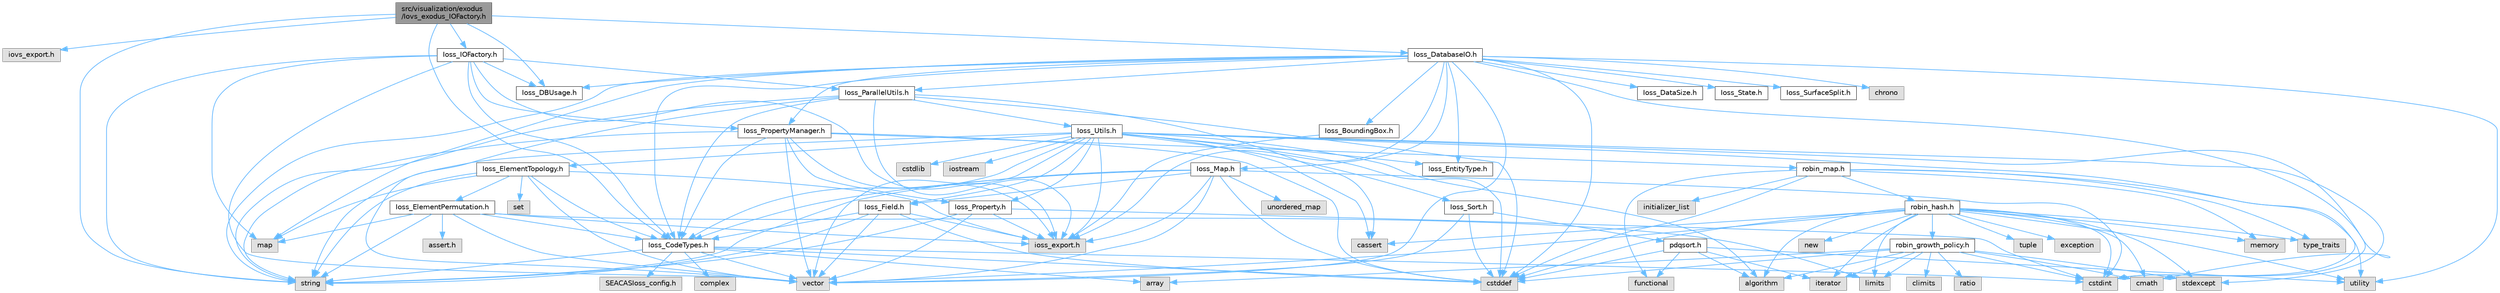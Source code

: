 digraph "src/visualization/exodus/Iovs_exodus_IOFactory.h"
{
 // INTERACTIVE_SVG=YES
 // LATEX_PDF_SIZE
  bgcolor="transparent";
  edge [fontname=Helvetica,fontsize=10,labelfontname=Helvetica,labelfontsize=10];
  node [fontname=Helvetica,fontsize=10,shape=box,height=0.2,width=0.4];
  Node1 [id="Node000001",label="src/visualization/exodus\l/Iovs_exodus_IOFactory.h",height=0.2,width=0.4,color="gray40", fillcolor="grey60", style="filled", fontcolor="black",tooltip=" "];
  Node1 -> Node2 [id="edge1_Node000001_Node000002",color="steelblue1",style="solid",tooltip=" "];
  Node2 [id="Node000002",label="iovs_export.h",height=0.2,width=0.4,color="grey60", fillcolor="#E0E0E0", style="filled",tooltip=" "];
  Node1 -> Node3 [id="edge2_Node000001_Node000003",color="steelblue1",style="solid",tooltip=" "];
  Node3 [id="Node000003",label="Ioss_DatabaseIO.h",height=0.2,width=0.4,color="grey40", fillcolor="white", style="filled",URL="$Ioss__DatabaseIO_8h.html",tooltip=" "];
  Node3 -> Node4 [id="edge3_Node000003_Node000004",color="steelblue1",style="solid",tooltip=" "];
  Node4 [id="Node000004",label="ioss_export.h",height=0.2,width=0.4,color="grey60", fillcolor="#E0E0E0", style="filled",tooltip=" "];
  Node3 -> Node5 [id="edge4_Node000003_Node000005",color="steelblue1",style="solid",tooltip=" "];
  Node5 [id="Node000005",label="Ioss_BoundingBox.h",height=0.2,width=0.4,color="grey40", fillcolor="white", style="filled",URL="$Ioss__BoundingBox_8h.html",tooltip=" "];
  Node5 -> Node4 [id="edge5_Node000005_Node000004",color="steelblue1",style="solid",tooltip=" "];
  Node3 -> Node6 [id="edge6_Node000003_Node000006",color="steelblue1",style="solid",tooltip=" "];
  Node6 [id="Node000006",label="Ioss_CodeTypes.h",height=0.2,width=0.4,color="grey40", fillcolor="white", style="filled",URL="$Ioss__CodeTypes_8h.html",tooltip=" "];
  Node6 -> Node7 [id="edge7_Node000006_Node000007",color="steelblue1",style="solid",tooltip=" "];
  Node7 [id="Node000007",label="array",height=0.2,width=0.4,color="grey60", fillcolor="#E0E0E0", style="filled",tooltip=" "];
  Node6 -> Node8 [id="edge8_Node000006_Node000008",color="steelblue1",style="solid",tooltip=" "];
  Node8 [id="Node000008",label="cstddef",height=0.2,width=0.4,color="grey60", fillcolor="#E0E0E0", style="filled",tooltip=" "];
  Node6 -> Node9 [id="edge9_Node000006_Node000009",color="steelblue1",style="solid",tooltip=" "];
  Node9 [id="Node000009",label="cstdint",height=0.2,width=0.4,color="grey60", fillcolor="#E0E0E0", style="filled",tooltip=" "];
  Node6 -> Node10 [id="edge10_Node000006_Node000010",color="steelblue1",style="solid",tooltip=" "];
  Node10 [id="Node000010",label="string",height=0.2,width=0.4,color="grey60", fillcolor="#E0E0E0", style="filled",tooltip=" "];
  Node6 -> Node11 [id="edge11_Node000006_Node000011",color="steelblue1",style="solid",tooltip=" "];
  Node11 [id="Node000011",label="vector",height=0.2,width=0.4,color="grey60", fillcolor="#E0E0E0", style="filled",tooltip=" "];
  Node6 -> Node12 [id="edge12_Node000006_Node000012",color="steelblue1",style="solid",tooltip=" "];
  Node12 [id="Node000012",label="SEACASIoss_config.h",height=0.2,width=0.4,color="grey60", fillcolor="#E0E0E0", style="filled",tooltip=" "];
  Node6 -> Node13 [id="edge13_Node000006_Node000013",color="steelblue1",style="solid",tooltip=" "];
  Node13 [id="Node000013",label="complex",height=0.2,width=0.4,color="grey60", fillcolor="#E0E0E0", style="filled",tooltip=" "];
  Node3 -> Node14 [id="edge14_Node000003_Node000014",color="steelblue1",style="solid",tooltip=" "];
  Node14 [id="Node000014",label="Ioss_DBUsage.h",height=0.2,width=0.4,color="grey40", fillcolor="white", style="filled",URL="$Ioss__DBUsage_8h.html",tooltip=" "];
  Node3 -> Node15 [id="edge15_Node000003_Node000015",color="steelblue1",style="solid",tooltip=" "];
  Node15 [id="Node000015",label="Ioss_DataSize.h",height=0.2,width=0.4,color="grey40", fillcolor="white", style="filled",URL="$Ioss__DataSize_8h.html",tooltip=" "];
  Node3 -> Node16 [id="edge16_Node000003_Node000016",color="steelblue1",style="solid",tooltip=" "];
  Node16 [id="Node000016",label="Ioss_EntityType.h",height=0.2,width=0.4,color="grey40", fillcolor="white", style="filled",URL="$Ioss__EntityType_8h.html",tooltip=" "];
  Node3 -> Node17 [id="edge17_Node000003_Node000017",color="steelblue1",style="solid",tooltip=" "];
  Node17 [id="Node000017",label="Ioss_Map.h",height=0.2,width=0.4,color="grey40", fillcolor="white", style="filled",URL="$Ioss__Map_8h.html",tooltip=" "];
  Node17 -> Node4 [id="edge18_Node000017_Node000004",color="steelblue1",style="solid",tooltip=" "];
  Node17 -> Node6 [id="edge19_Node000017_Node000006",color="steelblue1",style="solid",tooltip=" "];
  Node17 -> Node18 [id="edge20_Node000017_Node000018",color="steelblue1",style="solid",tooltip=" "];
  Node18 [id="Node000018",label="Ioss_Field.h",height=0.2,width=0.4,color="grey40", fillcolor="white", style="filled",URL="$Ioss__Field_8h.html",tooltip=" "];
  Node18 -> Node4 [id="edge21_Node000018_Node000004",color="steelblue1",style="solid",tooltip=" "];
  Node18 -> Node6 [id="edge22_Node000018_Node000006",color="steelblue1",style="solid",tooltip=" "];
  Node18 -> Node8 [id="edge23_Node000018_Node000008",color="steelblue1",style="solid",tooltip=" "];
  Node18 -> Node10 [id="edge24_Node000018_Node000010",color="steelblue1",style="solid",tooltip=" "];
  Node18 -> Node11 [id="edge25_Node000018_Node000011",color="steelblue1",style="solid",tooltip=" "];
  Node17 -> Node8 [id="edge26_Node000017_Node000008",color="steelblue1",style="solid",tooltip=" "];
  Node17 -> Node9 [id="edge27_Node000017_Node000009",color="steelblue1",style="solid",tooltip=" "];
  Node17 -> Node10 [id="edge28_Node000017_Node000010",color="steelblue1",style="solid",tooltip=" "];
  Node17 -> Node11 [id="edge29_Node000017_Node000011",color="steelblue1",style="solid",tooltip=" "];
  Node17 -> Node19 [id="edge30_Node000017_Node000019",color="steelblue1",style="solid",tooltip=" "];
  Node19 [id="Node000019",label="unordered_map",height=0.2,width=0.4,color="grey60", fillcolor="#E0E0E0", style="filled",tooltip=" "];
  Node3 -> Node20 [id="edge31_Node000003_Node000020",color="steelblue1",style="solid",tooltip=" "];
  Node20 [id="Node000020",label="Ioss_ParallelUtils.h",height=0.2,width=0.4,color="grey40", fillcolor="white", style="filled",URL="$Ioss__ParallelUtils_8h.html",tooltip=" "];
  Node20 -> Node4 [id="edge32_Node000020_Node000004",color="steelblue1",style="solid",tooltip=" "];
  Node20 -> Node6 [id="edge33_Node000020_Node000006",color="steelblue1",style="solid",tooltip=" "];
  Node20 -> Node21 [id="edge34_Node000020_Node000021",color="steelblue1",style="solid",tooltip=" "];
  Node21 [id="Node000021",label="Ioss_Utils.h",height=0.2,width=0.4,color="grey40", fillcolor="white", style="filled",URL="$Ioss__Utils_8h.html",tooltip=" "];
  Node21 -> Node4 [id="edge35_Node000021_Node000004",color="steelblue1",style="solid",tooltip=" "];
  Node21 -> Node6 [id="edge36_Node000021_Node000006",color="steelblue1",style="solid",tooltip=" "];
  Node21 -> Node22 [id="edge37_Node000021_Node000022",color="steelblue1",style="solid",tooltip=" "];
  Node22 [id="Node000022",label="Ioss_ElementTopology.h",height=0.2,width=0.4,color="grey40", fillcolor="white", style="filled",URL="$Ioss__ElementTopology_8h.html",tooltip=" "];
  Node22 -> Node4 [id="edge38_Node000022_Node000004",color="steelblue1",style="solid",tooltip=" "];
  Node22 -> Node6 [id="edge39_Node000022_Node000006",color="steelblue1",style="solid",tooltip=" "];
  Node22 -> Node23 [id="edge40_Node000022_Node000023",color="steelblue1",style="solid",tooltip=" "];
  Node23 [id="Node000023",label="Ioss_ElementPermutation.h",height=0.2,width=0.4,color="grey40", fillcolor="white", style="filled",URL="$Ioss__ElementPermutation_8h.html",tooltip=" "];
  Node23 -> Node4 [id="edge41_Node000023_Node000004",color="steelblue1",style="solid",tooltip=" "];
  Node23 -> Node6 [id="edge42_Node000023_Node000006",color="steelblue1",style="solid",tooltip=" "];
  Node23 -> Node24 [id="edge43_Node000023_Node000024",color="steelblue1",style="solid",tooltip=" "];
  Node24 [id="Node000024",label="assert.h",height=0.2,width=0.4,color="grey60", fillcolor="#E0E0E0", style="filled",tooltip=" "];
  Node23 -> Node25 [id="edge44_Node000023_Node000025",color="steelblue1",style="solid",tooltip=" "];
  Node25 [id="Node000025",label="limits",height=0.2,width=0.4,color="grey60", fillcolor="#E0E0E0", style="filled",tooltip=" "];
  Node23 -> Node26 [id="edge45_Node000023_Node000026",color="steelblue1",style="solid",tooltip=" "];
  Node26 [id="Node000026",label="map",height=0.2,width=0.4,color="grey60", fillcolor="#E0E0E0", style="filled",tooltip=" "];
  Node23 -> Node10 [id="edge46_Node000023_Node000010",color="steelblue1",style="solid",tooltip=" "];
  Node23 -> Node11 [id="edge47_Node000023_Node000011",color="steelblue1",style="solid",tooltip=" "];
  Node22 -> Node26 [id="edge48_Node000022_Node000026",color="steelblue1",style="solid",tooltip=" "];
  Node22 -> Node27 [id="edge49_Node000022_Node000027",color="steelblue1",style="solid",tooltip=" "];
  Node27 [id="Node000027",label="set",height=0.2,width=0.4,color="grey60", fillcolor="#E0E0E0", style="filled",tooltip=" "];
  Node22 -> Node10 [id="edge50_Node000022_Node000010",color="steelblue1",style="solid",tooltip=" "];
  Node22 -> Node11 [id="edge51_Node000022_Node000011",color="steelblue1",style="solid",tooltip=" "];
  Node21 -> Node16 [id="edge52_Node000021_Node000016",color="steelblue1",style="solid",tooltip=" "];
  Node21 -> Node18 [id="edge53_Node000021_Node000018",color="steelblue1",style="solid",tooltip=" "];
  Node21 -> Node28 [id="edge54_Node000021_Node000028",color="steelblue1",style="solid",tooltip=" "];
  Node28 [id="Node000028",label="Ioss_Property.h",height=0.2,width=0.4,color="grey40", fillcolor="white", style="filled",URL="$Ioss__Property_8h.html",tooltip=" "];
  Node28 -> Node4 [id="edge55_Node000028_Node000004",color="steelblue1",style="solid",tooltip=" "];
  Node28 -> Node9 [id="edge56_Node000028_Node000009",color="steelblue1",style="solid",tooltip=" "];
  Node28 -> Node10 [id="edge57_Node000028_Node000010",color="steelblue1",style="solid",tooltip=" "];
  Node28 -> Node11 [id="edge58_Node000028_Node000011",color="steelblue1",style="solid",tooltip=" "];
  Node21 -> Node29 [id="edge59_Node000021_Node000029",color="steelblue1",style="solid",tooltip=" "];
  Node29 [id="Node000029",label="Ioss_Sort.h",height=0.2,width=0.4,color="grey40", fillcolor="white", style="filled",URL="$Ioss__Sort_8h.html",tooltip=" "];
  Node29 -> Node30 [id="edge60_Node000029_Node000030",color="steelblue1",style="solid",tooltip=" "];
  Node30 [id="Node000030",label="pdqsort.h",height=0.2,width=0.4,color="grey40", fillcolor="white", style="filled",URL="$pdqsort_8h.html",tooltip=" "];
  Node30 -> Node31 [id="edge61_Node000030_Node000031",color="steelblue1",style="solid",tooltip=" "];
  Node31 [id="Node000031",label="algorithm",height=0.2,width=0.4,color="grey60", fillcolor="#E0E0E0", style="filled",tooltip=" "];
  Node30 -> Node8 [id="edge62_Node000030_Node000008",color="steelblue1",style="solid",tooltip=" "];
  Node30 -> Node32 [id="edge63_Node000030_Node000032",color="steelblue1",style="solid",tooltip=" "];
  Node32 [id="Node000032",label="functional",height=0.2,width=0.4,color="grey60", fillcolor="#E0E0E0", style="filled",tooltip=" "];
  Node30 -> Node33 [id="edge64_Node000030_Node000033",color="steelblue1",style="solid",tooltip=" "];
  Node33 [id="Node000033",label="iterator",height=0.2,width=0.4,color="grey60", fillcolor="#E0E0E0", style="filled",tooltip=" "];
  Node30 -> Node34 [id="edge65_Node000030_Node000034",color="steelblue1",style="solid",tooltip=" "];
  Node34 [id="Node000034",label="utility",height=0.2,width=0.4,color="grey60", fillcolor="#E0E0E0", style="filled",tooltip=" "];
  Node29 -> Node8 [id="edge66_Node000029_Node000008",color="steelblue1",style="solid",tooltip=" "];
  Node29 -> Node11 [id="edge67_Node000029_Node000011",color="steelblue1",style="solid",tooltip=" "];
  Node21 -> Node31 [id="edge68_Node000021_Node000031",color="steelblue1",style="solid",tooltip=" "];
  Node21 -> Node35 [id="edge69_Node000021_Node000035",color="steelblue1",style="solid",tooltip=" "];
  Node35 [id="Node000035",label="cassert",height=0.2,width=0.4,color="grey60", fillcolor="#E0E0E0", style="filled",tooltip=" "];
  Node21 -> Node36 [id="edge70_Node000021_Node000036",color="steelblue1",style="solid",tooltip=" "];
  Node36 [id="Node000036",label="cmath",height=0.2,width=0.4,color="grey60", fillcolor="#E0E0E0", style="filled",tooltip=" "];
  Node21 -> Node8 [id="edge71_Node000021_Node000008",color="steelblue1",style="solid",tooltip=" "];
  Node21 -> Node9 [id="edge72_Node000021_Node000009",color="steelblue1",style="solid",tooltip=" "];
  Node21 -> Node37 [id="edge73_Node000021_Node000037",color="steelblue1",style="solid",tooltip=" "];
  Node37 [id="Node000037",label="cstdlib",height=0.2,width=0.4,color="grey60", fillcolor="#E0E0E0", style="filled",tooltip=" "];
  Node21 -> Node38 [id="edge74_Node000021_Node000038",color="steelblue1",style="solid",tooltip=" "];
  Node38 [id="Node000038",label="iostream",height=0.2,width=0.4,color="grey60", fillcolor="#E0E0E0", style="filled",tooltip=" "];
  Node21 -> Node39 [id="edge75_Node000021_Node000039",color="steelblue1",style="solid",tooltip=" "];
  Node39 [id="Node000039",label="stdexcept",height=0.2,width=0.4,color="grey60", fillcolor="#E0E0E0", style="filled",tooltip=" "];
  Node21 -> Node10 [id="edge76_Node000021_Node000010",color="steelblue1",style="solid",tooltip=" "];
  Node21 -> Node11 [id="edge77_Node000021_Node000011",color="steelblue1",style="solid",tooltip=" "];
  Node20 -> Node35 [id="edge78_Node000020_Node000035",color="steelblue1",style="solid",tooltip=" "];
  Node20 -> Node8 [id="edge79_Node000020_Node000008",color="steelblue1",style="solid",tooltip=" "];
  Node20 -> Node10 [id="edge80_Node000020_Node000010",color="steelblue1",style="solid",tooltip=" "];
  Node20 -> Node11 [id="edge81_Node000020_Node000011",color="steelblue1",style="solid",tooltip=" "];
  Node3 -> Node40 [id="edge82_Node000003_Node000040",color="steelblue1",style="solid",tooltip=" "];
  Node40 [id="Node000040",label="Ioss_PropertyManager.h",height=0.2,width=0.4,color="grey40", fillcolor="white", style="filled",URL="$Ioss__PropertyManager_8h.html",tooltip=" "];
  Node40 -> Node4 [id="edge83_Node000040_Node000004",color="steelblue1",style="solid",tooltip=" "];
  Node40 -> Node6 [id="edge84_Node000040_Node000006",color="steelblue1",style="solid",tooltip=" "];
  Node40 -> Node28 [id="edge85_Node000040_Node000028",color="steelblue1",style="solid",tooltip=" "];
  Node40 -> Node8 [id="edge86_Node000040_Node000008",color="steelblue1",style="solid",tooltip=" "];
  Node40 -> Node10 [id="edge87_Node000040_Node000010",color="steelblue1",style="solid",tooltip=" "];
  Node40 -> Node11 [id="edge88_Node000040_Node000011",color="steelblue1",style="solid",tooltip=" "];
  Node40 -> Node41 [id="edge89_Node000040_Node000041",color="steelblue1",style="solid",tooltip=" "];
  Node41 [id="Node000041",label="robin_map.h",height=0.2,width=0.4,color="grey40", fillcolor="white", style="filled",URL="$robin__map_8h.html",tooltip=" "];
  Node41 -> Node8 [id="edge90_Node000041_Node000008",color="steelblue1",style="solid",tooltip=" "];
  Node41 -> Node32 [id="edge91_Node000041_Node000032",color="steelblue1",style="solid",tooltip=" "];
  Node41 -> Node42 [id="edge92_Node000041_Node000042",color="steelblue1",style="solid",tooltip=" "];
  Node42 [id="Node000042",label="initializer_list",height=0.2,width=0.4,color="grey60", fillcolor="#E0E0E0", style="filled",tooltip=" "];
  Node41 -> Node43 [id="edge93_Node000041_Node000043",color="steelblue1",style="solid",tooltip=" "];
  Node43 [id="Node000043",label="memory",height=0.2,width=0.4,color="grey60", fillcolor="#E0E0E0", style="filled",tooltip=" "];
  Node41 -> Node44 [id="edge94_Node000041_Node000044",color="steelblue1",style="solid",tooltip=" "];
  Node44 [id="Node000044",label="type_traits",height=0.2,width=0.4,color="grey60", fillcolor="#E0E0E0", style="filled",tooltip=" "];
  Node41 -> Node34 [id="edge95_Node000041_Node000034",color="steelblue1",style="solid",tooltip=" "];
  Node41 -> Node45 [id="edge96_Node000041_Node000045",color="steelblue1",style="solid",tooltip=" "];
  Node45 [id="Node000045",label="robin_hash.h",height=0.2,width=0.4,color="grey40", fillcolor="white", style="filled",URL="$robin__hash_8h.html",tooltip=" "];
  Node45 -> Node31 [id="edge97_Node000045_Node000031",color="steelblue1",style="solid",tooltip=" "];
  Node45 -> Node35 [id="edge98_Node000045_Node000035",color="steelblue1",style="solid",tooltip=" "];
  Node45 -> Node36 [id="edge99_Node000045_Node000036",color="steelblue1",style="solid",tooltip=" "];
  Node45 -> Node8 [id="edge100_Node000045_Node000008",color="steelblue1",style="solid",tooltip=" "];
  Node45 -> Node9 [id="edge101_Node000045_Node000009",color="steelblue1",style="solid",tooltip=" "];
  Node45 -> Node46 [id="edge102_Node000045_Node000046",color="steelblue1",style="solid",tooltip=" "];
  Node46 [id="Node000046",label="exception",height=0.2,width=0.4,color="grey60", fillcolor="#E0E0E0", style="filled",tooltip=" "];
  Node45 -> Node33 [id="edge103_Node000045_Node000033",color="steelblue1",style="solid",tooltip=" "];
  Node45 -> Node25 [id="edge104_Node000045_Node000025",color="steelblue1",style="solid",tooltip=" "];
  Node45 -> Node43 [id="edge105_Node000045_Node000043",color="steelblue1",style="solid",tooltip=" "];
  Node45 -> Node47 [id="edge106_Node000045_Node000047",color="steelblue1",style="solid",tooltip=" "];
  Node47 [id="Node000047",label="new",height=0.2,width=0.4,color="grey60", fillcolor="#E0E0E0", style="filled",tooltip=" "];
  Node45 -> Node39 [id="edge107_Node000045_Node000039",color="steelblue1",style="solid",tooltip=" "];
  Node45 -> Node48 [id="edge108_Node000045_Node000048",color="steelblue1",style="solid",tooltip=" "];
  Node48 [id="Node000048",label="tuple",height=0.2,width=0.4,color="grey60", fillcolor="#E0E0E0", style="filled",tooltip=" "];
  Node45 -> Node44 [id="edge109_Node000045_Node000044",color="steelblue1",style="solid",tooltip=" "];
  Node45 -> Node34 [id="edge110_Node000045_Node000034",color="steelblue1",style="solid",tooltip=" "];
  Node45 -> Node11 [id="edge111_Node000045_Node000011",color="steelblue1",style="solid",tooltip=" "];
  Node45 -> Node49 [id="edge112_Node000045_Node000049",color="steelblue1",style="solid",tooltip=" "];
  Node49 [id="Node000049",label="robin_growth_policy.h",height=0.2,width=0.4,color="grey40", fillcolor="white", style="filled",URL="$robin__growth__policy_8h.html",tooltip=" "];
  Node49 -> Node31 [id="edge113_Node000049_Node000031",color="steelblue1",style="solid",tooltip=" "];
  Node49 -> Node7 [id="edge114_Node000049_Node000007",color="steelblue1",style="solid",tooltip=" "];
  Node49 -> Node50 [id="edge115_Node000049_Node000050",color="steelblue1",style="solid",tooltip=" "];
  Node50 [id="Node000050",label="climits",height=0.2,width=0.4,color="grey60", fillcolor="#E0E0E0", style="filled",tooltip=" "];
  Node49 -> Node36 [id="edge116_Node000049_Node000036",color="steelblue1",style="solid",tooltip=" "];
  Node49 -> Node8 [id="edge117_Node000049_Node000008",color="steelblue1",style="solid",tooltip=" "];
  Node49 -> Node9 [id="edge118_Node000049_Node000009",color="steelblue1",style="solid",tooltip=" "];
  Node49 -> Node33 [id="edge119_Node000049_Node000033",color="steelblue1",style="solid",tooltip=" "];
  Node49 -> Node25 [id="edge120_Node000049_Node000025",color="steelblue1",style="solid",tooltip=" "];
  Node49 -> Node51 [id="edge121_Node000049_Node000051",color="steelblue1",style="solid",tooltip=" "];
  Node51 [id="Node000051",label="ratio",height=0.2,width=0.4,color="grey60", fillcolor="#E0E0E0", style="filled",tooltip=" "];
  Node49 -> Node39 [id="edge122_Node000049_Node000039",color="steelblue1",style="solid",tooltip=" "];
  Node3 -> Node52 [id="edge123_Node000003_Node000052",color="steelblue1",style="solid",tooltip=" "];
  Node52 [id="Node000052",label="Ioss_State.h",height=0.2,width=0.4,color="grey40", fillcolor="white", style="filled",URL="$Ioss__State_8h.html",tooltip=" "];
  Node3 -> Node53 [id="edge124_Node000003_Node000053",color="steelblue1",style="solid",tooltip=" "];
  Node53 [id="Node000053",label="Ioss_SurfaceSplit.h",height=0.2,width=0.4,color="grey40", fillcolor="white", style="filled",URL="$Ioss__SurfaceSplit_8h.html",tooltip=" "];
  Node3 -> Node54 [id="edge125_Node000003_Node000054",color="steelblue1",style="solid",tooltip=" "];
  Node54 [id="Node000054",label="chrono",height=0.2,width=0.4,color="grey60", fillcolor="#E0E0E0", style="filled",tooltip=" "];
  Node3 -> Node8 [id="edge126_Node000003_Node000008",color="steelblue1",style="solid",tooltip=" "];
  Node3 -> Node9 [id="edge127_Node000003_Node000009",color="steelblue1",style="solid",tooltip=" "];
  Node3 -> Node26 [id="edge128_Node000003_Node000026",color="steelblue1",style="solid",tooltip=" "];
  Node3 -> Node10 [id="edge129_Node000003_Node000010",color="steelblue1",style="solid",tooltip=" "];
  Node3 -> Node34 [id="edge130_Node000003_Node000034",color="steelblue1",style="solid",tooltip=" "];
  Node3 -> Node11 [id="edge131_Node000003_Node000011",color="steelblue1",style="solid",tooltip=" "];
  Node1 -> Node6 [id="edge132_Node000001_Node000006",color="steelblue1",style="solid",tooltip=" "];
  Node1 -> Node14 [id="edge133_Node000001_Node000014",color="steelblue1",style="solid",tooltip=" "];
  Node1 -> Node55 [id="edge134_Node000001_Node000055",color="steelblue1",style="solid",tooltip=" "];
  Node55 [id="Node000055",label="Ioss_IOFactory.h",height=0.2,width=0.4,color="grey40", fillcolor="white", style="filled",URL="$Ioss__IOFactory_8h.html",tooltip=" "];
  Node55 -> Node4 [id="edge135_Node000055_Node000004",color="steelblue1",style="solid",tooltip=" "];
  Node55 -> Node6 [id="edge136_Node000055_Node000006",color="steelblue1",style="solid",tooltip=" "];
  Node55 -> Node10 [id="edge137_Node000055_Node000010",color="steelblue1",style="solid",tooltip=" "];
  Node55 -> Node14 [id="edge138_Node000055_Node000014",color="steelblue1",style="solid",tooltip=" "];
  Node55 -> Node20 [id="edge139_Node000055_Node000020",color="steelblue1",style="solid",tooltip=" "];
  Node55 -> Node40 [id="edge140_Node000055_Node000040",color="steelblue1",style="solid",tooltip=" "];
  Node55 -> Node26 [id="edge141_Node000055_Node000026",color="steelblue1",style="solid",tooltip=" "];
  Node55 -> Node11 [id="edge142_Node000055_Node000011",color="steelblue1",style="solid",tooltip=" "];
  Node1 -> Node10 [id="edge143_Node000001_Node000010",color="steelblue1",style="solid",tooltip=" "];
}
